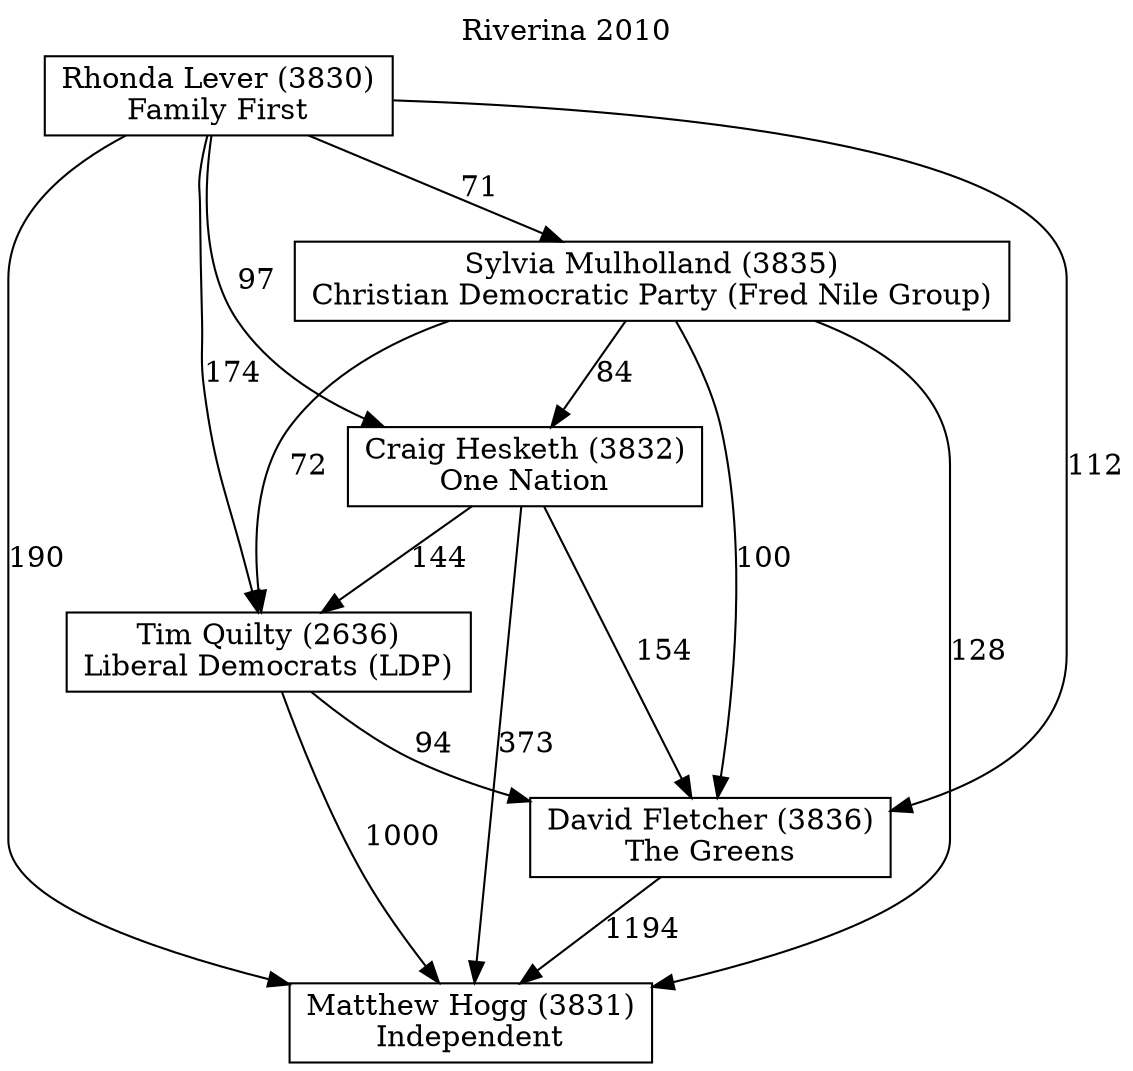 // House preference flow
digraph "Matthew Hogg (3831)_Riverina_2010" {
	graph [label="Riverina 2010" labelloc=t mclimit=10]
	node [shape=box]
	"Matthew Hogg (3831)" [label="Matthew Hogg (3831)
Independent"]
	"David Fletcher (3836)" [label="David Fletcher (3836)
The Greens"]
	"Tim Quilty (2636)" [label="Tim Quilty (2636)
Liberal Democrats (LDP)"]
	"Craig Hesketh (3832)" [label="Craig Hesketh (3832)
One Nation"]
	"Sylvia Mulholland (3835)" [label="Sylvia Mulholland (3835)
Christian Democratic Party (Fred Nile Group)"]
	"Rhonda Lever (3830)" [label="Rhonda Lever (3830)
Family First"]
	"David Fletcher (3836)" -> "Matthew Hogg (3831)" [label=1194]
	"Tim Quilty (2636)" -> "David Fletcher (3836)" [label=94]
	"Craig Hesketh (3832)" -> "Tim Quilty (2636)" [label=144]
	"Sylvia Mulholland (3835)" -> "Craig Hesketh (3832)" [label=84]
	"Rhonda Lever (3830)" -> "Sylvia Mulholland (3835)" [label=71]
	"Tim Quilty (2636)" -> "Matthew Hogg (3831)" [label=1000]
	"Craig Hesketh (3832)" -> "Matthew Hogg (3831)" [label=373]
	"Sylvia Mulholland (3835)" -> "Matthew Hogg (3831)" [label=128]
	"Rhonda Lever (3830)" -> "Matthew Hogg (3831)" [label=190]
	"Rhonda Lever (3830)" -> "Craig Hesketh (3832)" [label=97]
	"Sylvia Mulholland (3835)" -> "Tim Quilty (2636)" [label=72]
	"Rhonda Lever (3830)" -> "Tim Quilty (2636)" [label=174]
	"Craig Hesketh (3832)" -> "David Fletcher (3836)" [label=154]
	"Sylvia Mulholland (3835)" -> "David Fletcher (3836)" [label=100]
	"Rhonda Lever (3830)" -> "David Fletcher (3836)" [label=112]
}
